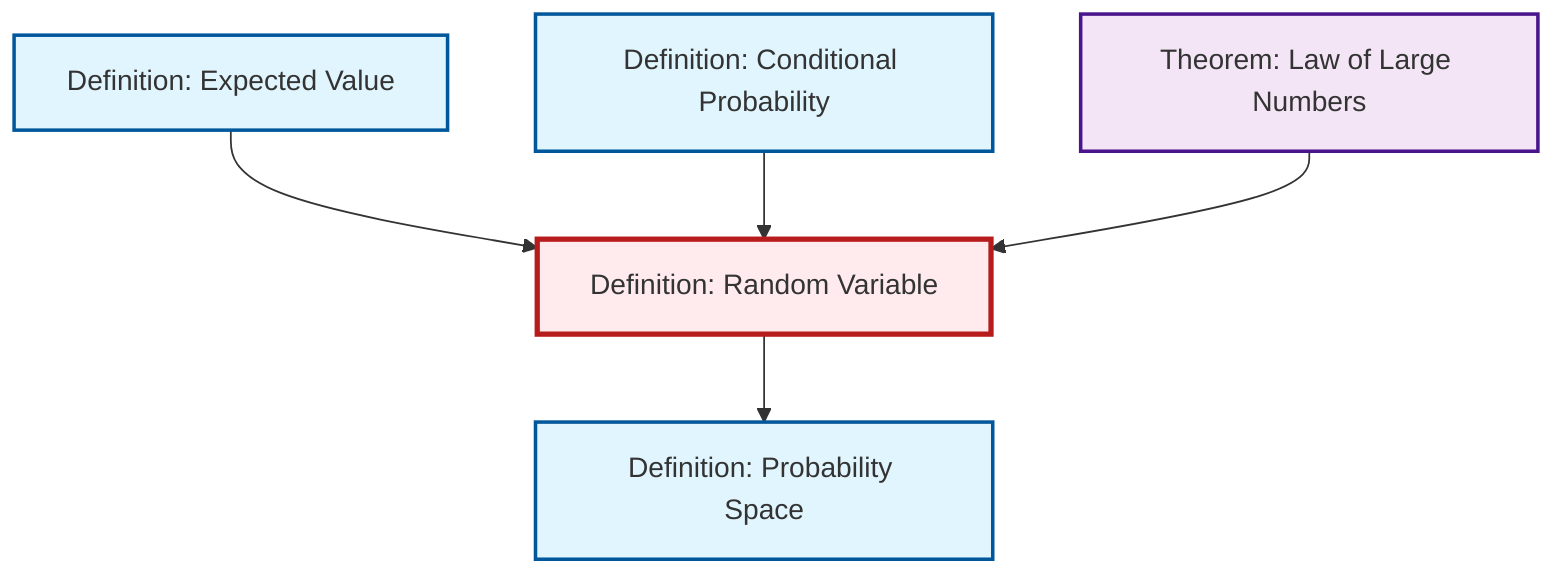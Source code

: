 graph TD
    classDef definition fill:#e1f5fe,stroke:#01579b,stroke-width:2px
    classDef theorem fill:#f3e5f5,stroke:#4a148c,stroke-width:2px
    classDef axiom fill:#fff3e0,stroke:#e65100,stroke-width:2px
    classDef example fill:#e8f5e9,stroke:#1b5e20,stroke-width:2px
    classDef current fill:#ffebee,stroke:#b71c1c,stroke-width:3px
    thm-law-of-large-numbers["Theorem: Law of Large Numbers"]:::theorem
    def-conditional-probability["Definition: Conditional Probability"]:::definition
    def-expectation["Definition: Expected Value"]:::definition
    def-random-variable["Definition: Random Variable"]:::definition
    def-probability-space["Definition: Probability Space"]:::definition
    def-expectation --> def-random-variable
    def-conditional-probability --> def-random-variable
    def-random-variable --> def-probability-space
    thm-law-of-large-numbers --> def-random-variable
    class def-random-variable current